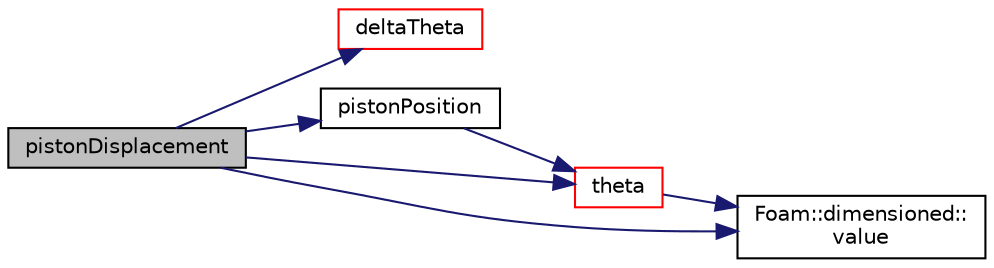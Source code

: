digraph "pistonDisplacement"
{
  bgcolor="transparent";
  edge [fontname="Helvetica",fontsize="10",labelfontname="Helvetica",labelfontsize="10"];
  node [fontname="Helvetica",fontsize="10",shape=record];
  rankdir="LR";
  Node1 [label="pistonDisplacement",height=0.2,width=0.4,color="black", fillcolor="grey75", style="filled", fontcolor="black"];
  Node1 -> Node2 [color="midnightblue",fontsize="10",style="solid",fontname="Helvetica"];
  Node2 [label="deltaTheta",height=0.2,width=0.4,color="red",URL="$a00648.html#a4b74e244a8ad7bad2e12bb8f835644c8",tooltip="Return crank-angle increment. "];
  Node1 -> Node3 [color="midnightblue",fontsize="10",style="solid",fontname="Helvetica"];
  Node3 [label="pistonPosition",height=0.2,width=0.4,color="black",URL="$a00648.html#aa7bb0d7e87544b0627ec7b1f78c697aa",tooltip="Return current piston position. "];
  Node3 -> Node4 [color="midnightblue",fontsize="10",style="solid",fontname="Helvetica"];
  Node4 [label="theta",height=0.2,width=0.4,color="red",URL="$a00648.html#a5a6109baa46ad58edc61e95713aec7e5",tooltip="Return current crank-angle. "];
  Node4 -> Node5 [color="midnightblue",fontsize="10",style="solid",fontname="Helvetica"];
  Node5 [label="Foam::dimensioned::\lvalue",height=0.2,width=0.4,color="black",URL="$a00538.html#a080d3824651cfcf52f72acceec615aaa",tooltip="Return const reference to value. "];
  Node1 -> Node4 [color="midnightblue",fontsize="10",style="solid",fontname="Helvetica"];
  Node1 -> Node5 [color="midnightblue",fontsize="10",style="solid",fontname="Helvetica"];
}
